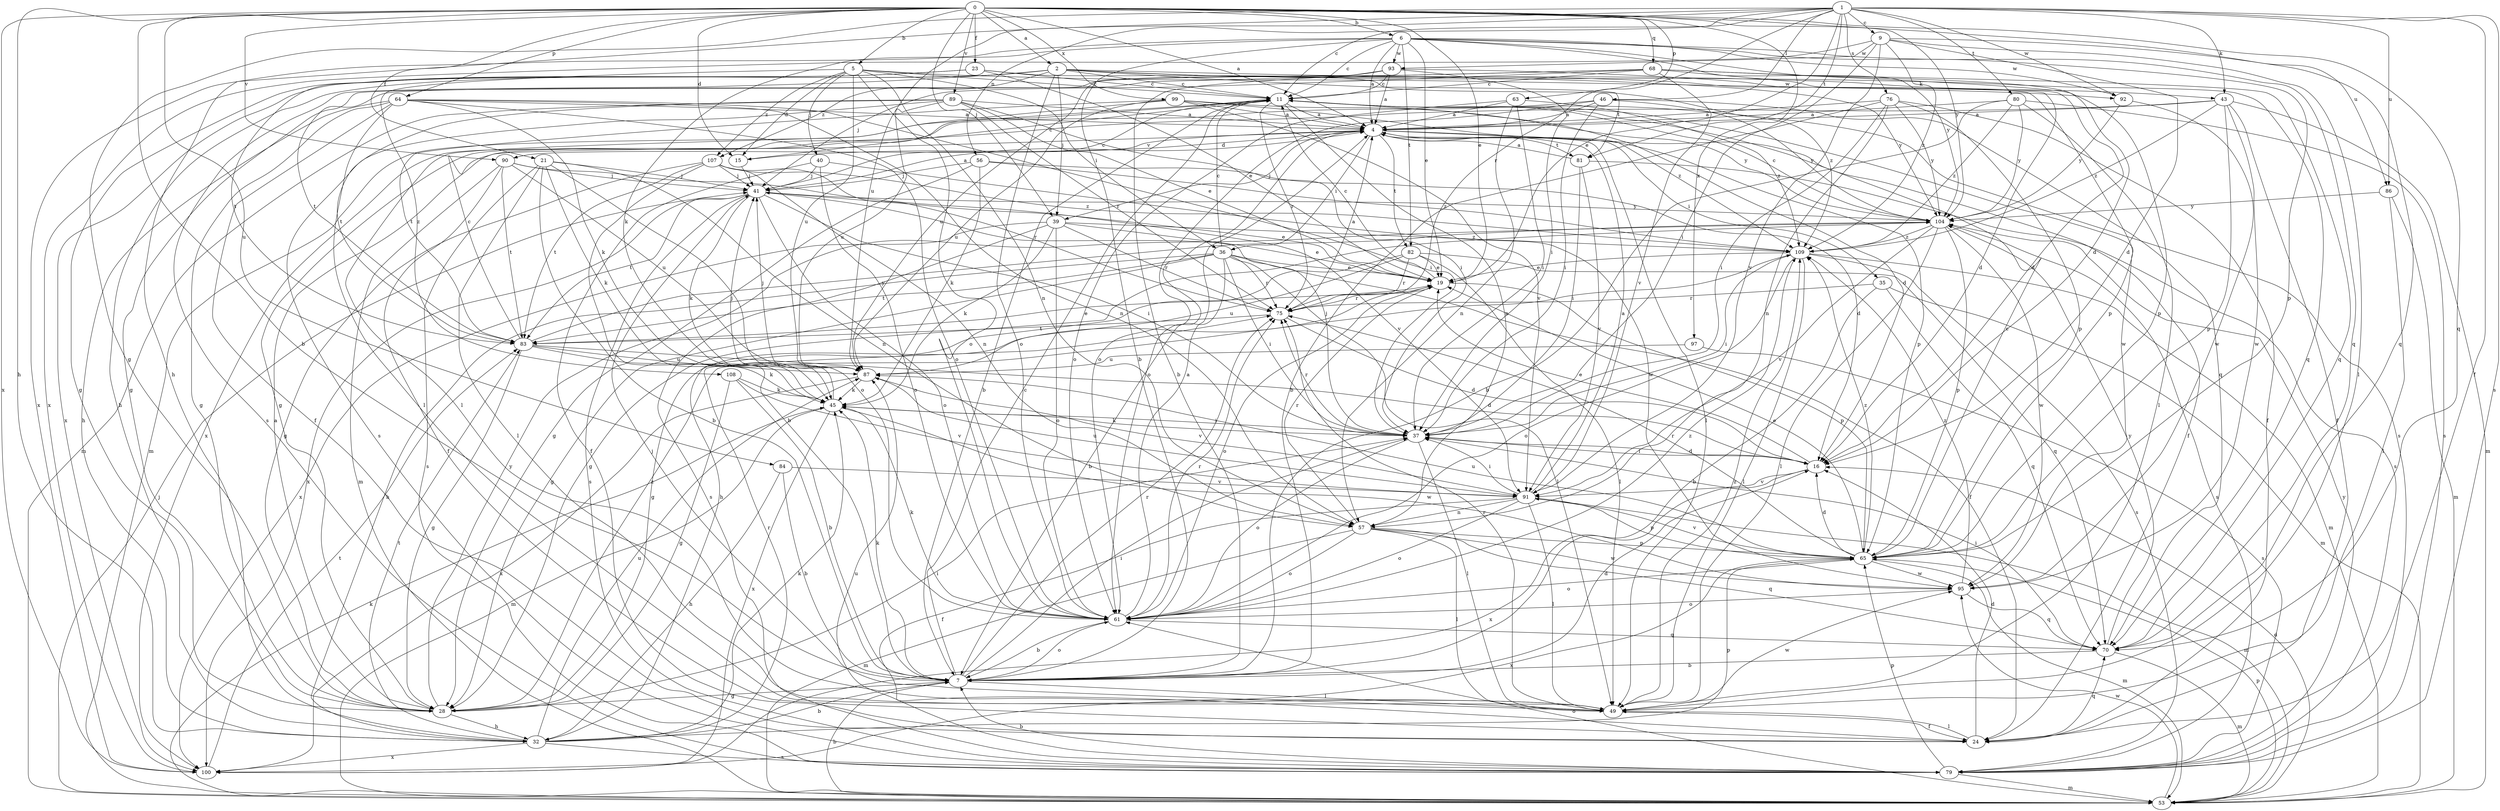 strict digraph  {
0;
1;
2;
4;
5;
6;
7;
9;
11;
15;
16;
19;
21;
23;
24;
28;
32;
35;
36;
37;
39;
40;
41;
43;
45;
46;
49;
53;
56;
57;
61;
63;
64;
65;
68;
70;
75;
76;
79;
80;
81;
82;
83;
84;
86;
87;
89;
90;
91;
92;
93;
95;
97;
99;
100;
104;
107;
108;
109;
0 -> 2  [label=a];
0 -> 4  [label=a];
0 -> 5  [label=b];
0 -> 6  [label=b];
0 -> 7  [label=b];
0 -> 15  [label=d];
0 -> 19  [label=e];
0 -> 21  [label=f];
0 -> 23  [label=f];
0 -> 32  [label=h];
0 -> 39  [label=j];
0 -> 63  [label=p];
0 -> 64  [label=p];
0 -> 68  [label=q];
0 -> 70  [label=q];
0 -> 84  [label=u];
0 -> 86  [label=u];
0 -> 89  [label=v];
0 -> 90  [label=v];
0 -> 97  [label=x];
0 -> 99  [label=x];
0 -> 100  [label=x];
0 -> 104  [label=y];
1 -> 9  [label=c];
1 -> 11  [label=c];
1 -> 19  [label=e];
1 -> 24  [label=f];
1 -> 28  [label=g];
1 -> 32  [label=h];
1 -> 43  [label=k];
1 -> 46  [label=l];
1 -> 56  [label=n];
1 -> 75  [label=r];
1 -> 76  [label=s];
1 -> 79  [label=s];
1 -> 80  [label=t];
1 -> 81  [label=t];
1 -> 86  [label=u];
1 -> 87  [label=u];
1 -> 92  [label=w];
2 -> 11  [label=c];
2 -> 32  [label=h];
2 -> 39  [label=j];
2 -> 43  [label=k];
2 -> 61  [label=o];
2 -> 65  [label=p];
2 -> 70  [label=q];
2 -> 79  [label=s];
2 -> 81  [label=t];
2 -> 100  [label=x];
2 -> 104  [label=y];
2 -> 107  [label=z];
4 -> 15  [label=d];
4 -> 24  [label=f];
4 -> 35  [label=i];
4 -> 36  [label=i];
4 -> 39  [label=j];
4 -> 49  [label=l];
4 -> 61  [label=o];
4 -> 65  [label=p];
4 -> 81  [label=t];
4 -> 82  [label=t];
4 -> 90  [label=v];
5 -> 11  [label=c];
5 -> 15  [label=d];
5 -> 36  [label=i];
5 -> 40  [label=j];
5 -> 57  [label=n];
5 -> 61  [label=o];
5 -> 87  [label=u];
5 -> 92  [label=w];
5 -> 107  [label=z];
5 -> 108  [label=z];
6 -> 4  [label=a];
6 -> 7  [label=b];
6 -> 11  [label=c];
6 -> 16  [label=d];
6 -> 19  [label=e];
6 -> 45  [label=k];
6 -> 65  [label=p];
6 -> 70  [label=q];
6 -> 82  [label=t];
6 -> 92  [label=w];
6 -> 93  [label=w];
6 -> 100  [label=x];
6 -> 104  [label=y];
7 -> 11  [label=c];
7 -> 16  [label=d];
7 -> 28  [label=g];
7 -> 37  [label=i];
7 -> 45  [label=k];
7 -> 49  [label=l];
7 -> 61  [label=o];
7 -> 75  [label=r];
9 -> 16  [label=d];
9 -> 37  [label=i];
9 -> 49  [label=l];
9 -> 70  [label=q];
9 -> 91  [label=v];
9 -> 93  [label=w];
9 -> 100  [label=x];
9 -> 109  [label=z];
11 -> 4  [label=a];
11 -> 7  [label=b];
11 -> 16  [label=d];
11 -> 53  [label=m];
11 -> 57  [label=n];
11 -> 75  [label=r];
11 -> 79  [label=s];
11 -> 95  [label=w];
15 -> 11  [label=c];
15 -> 41  [label=j];
16 -> 19  [label=e];
16 -> 37  [label=i];
16 -> 91  [label=v];
16 -> 100  [label=x];
19 -> 11  [label=c];
19 -> 28  [label=g];
19 -> 61  [label=o];
19 -> 65  [label=p];
19 -> 75  [label=r];
21 -> 7  [label=b];
21 -> 41  [label=j];
21 -> 45  [label=k];
21 -> 49  [label=l];
21 -> 57  [label=n];
21 -> 61  [label=o];
21 -> 79  [label=s];
23 -> 11  [label=c];
23 -> 19  [label=e];
23 -> 28  [label=g];
23 -> 83  [label=t];
23 -> 109  [label=z];
24 -> 16  [label=d];
24 -> 49  [label=l];
24 -> 70  [label=q];
28 -> 4  [label=a];
28 -> 32  [label=h];
28 -> 37  [label=i];
28 -> 104  [label=y];
28 -> 109  [label=z];
32 -> 7  [label=b];
32 -> 45  [label=k];
32 -> 65  [label=p];
32 -> 75  [label=r];
32 -> 79  [label=s];
32 -> 83  [label=t];
32 -> 87  [label=u];
32 -> 100  [label=x];
35 -> 7  [label=b];
35 -> 53  [label=m];
35 -> 70  [label=q];
35 -> 75  [label=r];
36 -> 7  [label=b];
36 -> 11  [label=c];
36 -> 19  [label=e];
36 -> 24  [label=f];
36 -> 28  [label=g];
36 -> 32  [label=h];
36 -> 37  [label=i];
36 -> 49  [label=l];
36 -> 75  [label=r];
36 -> 83  [label=t];
37 -> 16  [label=d];
37 -> 41  [label=j];
37 -> 45  [label=k];
37 -> 49  [label=l];
37 -> 61  [label=o];
37 -> 75  [label=r];
39 -> 19  [label=e];
39 -> 45  [label=k];
39 -> 61  [label=o];
39 -> 75  [label=r];
39 -> 79  [label=s];
39 -> 100  [label=x];
39 -> 109  [label=z];
40 -> 24  [label=f];
40 -> 41  [label=j];
40 -> 61  [label=o];
40 -> 95  [label=w];
41 -> 4  [label=a];
41 -> 11  [label=c];
41 -> 19  [label=e];
41 -> 37  [label=i];
41 -> 45  [label=k];
41 -> 61  [label=o];
41 -> 79  [label=s];
41 -> 83  [label=t];
41 -> 100  [label=x];
41 -> 104  [label=y];
43 -> 4  [label=a];
43 -> 24  [label=f];
43 -> 28  [label=g];
43 -> 53  [label=m];
43 -> 65  [label=p];
43 -> 95  [label=w];
43 -> 109  [label=z];
45 -> 37  [label=i];
45 -> 41  [label=j];
45 -> 53  [label=m];
45 -> 95  [label=w];
45 -> 100  [label=x];
46 -> 4  [label=a];
46 -> 37  [label=i];
46 -> 61  [label=o];
46 -> 70  [label=q];
46 -> 100  [label=x];
46 -> 104  [label=y];
49 -> 24  [label=f];
49 -> 41  [label=j];
49 -> 75  [label=r];
49 -> 95  [label=w];
49 -> 109  [label=z];
53 -> 7  [label=b];
53 -> 16  [label=d];
53 -> 41  [label=j];
53 -> 45  [label=k];
53 -> 61  [label=o];
53 -> 65  [label=p];
53 -> 95  [label=w];
56 -> 16  [label=d];
56 -> 28  [label=g];
56 -> 41  [label=j];
56 -> 45  [label=k];
56 -> 109  [label=z];
57 -> 49  [label=l];
57 -> 53  [label=m];
57 -> 61  [label=o];
57 -> 65  [label=p];
57 -> 70  [label=q];
57 -> 95  [label=w];
57 -> 19  [label=r];
61 -> 4  [label=a];
61 -> 7  [label=b];
61 -> 45  [label=k];
61 -> 70  [label=q];
61 -> 75  [label=r];
61 -> 109  [label=z];
63 -> 4  [label=a];
63 -> 37  [label=i];
63 -> 57  [label=n];
63 -> 61  [label=o];
63 -> 109  [label=z];
64 -> 4  [label=a];
64 -> 24  [label=f];
64 -> 28  [label=g];
64 -> 32  [label=h];
64 -> 37  [label=i];
64 -> 45  [label=k];
64 -> 49  [label=l];
64 -> 57  [label=n];
64 -> 61  [label=o];
65 -> 11  [label=c];
65 -> 16  [label=d];
65 -> 19  [label=e];
65 -> 53  [label=m];
65 -> 61  [label=o];
65 -> 75  [label=r];
65 -> 87  [label=u];
65 -> 91  [label=v];
65 -> 95  [label=w];
65 -> 100  [label=x];
65 -> 109  [label=z];
68 -> 11  [label=c];
68 -> 16  [label=d];
68 -> 28  [label=g];
68 -> 41  [label=j];
68 -> 65  [label=p];
68 -> 70  [label=q];
68 -> 83  [label=t];
68 -> 91  [label=v];
70 -> 7  [label=b];
70 -> 37  [label=i];
70 -> 53  [label=m];
70 -> 104  [label=y];
75 -> 4  [label=a];
75 -> 16  [label=d];
75 -> 83  [label=t];
76 -> 4  [label=a];
76 -> 7  [label=b];
76 -> 24  [label=f];
76 -> 37  [label=i];
76 -> 57  [label=n];
76 -> 65  [label=p];
76 -> 104  [label=y];
79 -> 7  [label=b];
79 -> 53  [label=m];
79 -> 65  [label=p];
79 -> 87  [label=u];
79 -> 104  [label=y];
80 -> 4  [label=a];
80 -> 7  [label=b];
80 -> 49  [label=l];
80 -> 79  [label=s];
80 -> 104  [label=y];
80 -> 109  [label=z];
81 -> 4  [label=a];
81 -> 37  [label=i];
81 -> 79  [label=s];
81 -> 91  [label=v];
82 -> 19  [label=e];
82 -> 32  [label=h];
82 -> 49  [label=l];
82 -> 70  [label=q];
82 -> 75  [label=r];
82 -> 87  [label=u];
83 -> 11  [label=c];
83 -> 16  [label=d];
83 -> 19  [label=e];
83 -> 28  [label=g];
83 -> 45  [label=k];
83 -> 87  [label=u];
83 -> 104  [label=y];
84 -> 7  [label=b];
84 -> 32  [label=h];
84 -> 91  [label=v];
86 -> 49  [label=l];
86 -> 53  [label=m];
86 -> 104  [label=y];
87 -> 41  [label=j];
87 -> 45  [label=k];
87 -> 91  [label=v];
87 -> 100  [label=x];
89 -> 4  [label=a];
89 -> 19  [label=e];
89 -> 37  [label=i];
89 -> 53  [label=m];
89 -> 75  [label=r];
89 -> 79  [label=s];
89 -> 83  [label=t];
89 -> 87  [label=u];
90 -> 24  [label=f];
90 -> 41  [label=j];
90 -> 53  [label=m];
90 -> 83  [label=t];
90 -> 87  [label=u];
90 -> 91  [label=v];
91 -> 4  [label=a];
91 -> 24  [label=f];
91 -> 37  [label=i];
91 -> 49  [label=l];
91 -> 53  [label=m];
91 -> 57  [label=n];
91 -> 61  [label=o];
91 -> 65  [label=p];
91 -> 87  [label=u];
92 -> 95  [label=w];
92 -> 104  [label=y];
93 -> 4  [label=a];
93 -> 7  [label=b];
93 -> 11  [label=c];
93 -> 16  [label=d];
93 -> 37  [label=i];
93 -> 87  [label=u];
95 -> 61  [label=o];
95 -> 70  [label=q];
95 -> 109  [label=z];
97 -> 79  [label=s];
97 -> 87  [label=u];
99 -> 4  [label=a];
99 -> 49  [label=l];
99 -> 83  [label=t];
99 -> 87  [label=u];
99 -> 91  [label=v];
99 -> 104  [label=y];
99 -> 109  [label=z];
100 -> 83  [label=t];
104 -> 11  [label=c];
104 -> 28  [label=g];
104 -> 49  [label=l];
104 -> 65  [label=p];
104 -> 79  [label=s];
104 -> 91  [label=v];
104 -> 95  [label=w];
104 -> 109  [label=z];
107 -> 7  [label=b];
107 -> 28  [label=g];
107 -> 41  [label=j];
107 -> 57  [label=n];
107 -> 75  [label=r];
107 -> 83  [label=t];
107 -> 109  [label=z];
108 -> 7  [label=b];
108 -> 28  [label=g];
108 -> 45  [label=k];
108 -> 91  [label=v];
109 -> 19  [label=e];
109 -> 37  [label=i];
109 -> 49  [label=l];
109 -> 53  [label=m];
109 -> 61  [label=o];
109 -> 79  [label=s];
}
